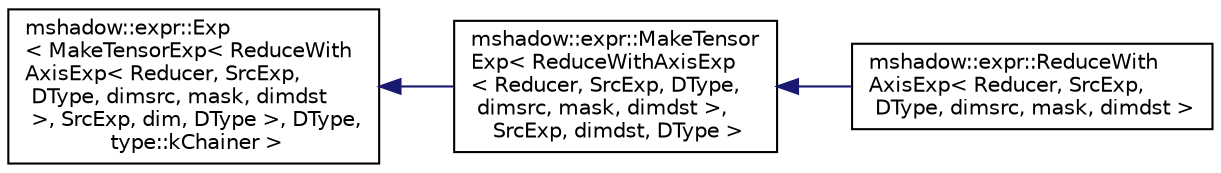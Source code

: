 digraph "Graphical Class Hierarchy"
{
 // LATEX_PDF_SIZE
  edge [fontname="Helvetica",fontsize="10",labelfontname="Helvetica",labelfontsize="10"];
  node [fontname="Helvetica",fontsize="10",shape=record];
  rankdir="LR";
  Node0 [label="mshadow::expr::Exp\l\< MakeTensorExp\< ReduceWith\lAxisExp\< Reducer, SrcExp,\l DType, dimsrc, mask, dimdst\l \>, SrcExp, dim, DType \>, DType,\l type::kChainer \>",height=0.2,width=0.4,color="black", fillcolor="white", style="filled",URL="$structmshadow_1_1expr_1_1Exp.html",tooltip=" "];
  Node0 -> Node1 [dir="back",color="midnightblue",fontsize="10",style="solid",fontname="Helvetica"];
  Node1 [label="mshadow::expr::MakeTensor\lExp\< ReduceWithAxisExp\l\< Reducer, SrcExp, DType,\l dimsrc, mask, dimdst \>,\l SrcExp, dimdst, DType \>",height=0.2,width=0.4,color="black", fillcolor="white", style="filled",URL="$structmshadow_1_1expr_1_1MakeTensorExp.html",tooltip=" "];
  Node1 -> Node2 [dir="back",color="midnightblue",fontsize="10",style="solid",fontname="Helvetica"];
  Node2 [label="mshadow::expr::ReduceWith\lAxisExp\< Reducer, SrcExp,\l DType, dimsrc, mask, dimdst \>",height=0.2,width=0.4,color="black", fillcolor="white", style="filled",URL="$structmshadow_1_1expr_1_1ReduceWithAxisExp.html",tooltip="reduce out the dimension of src labeled by axis."];
}
